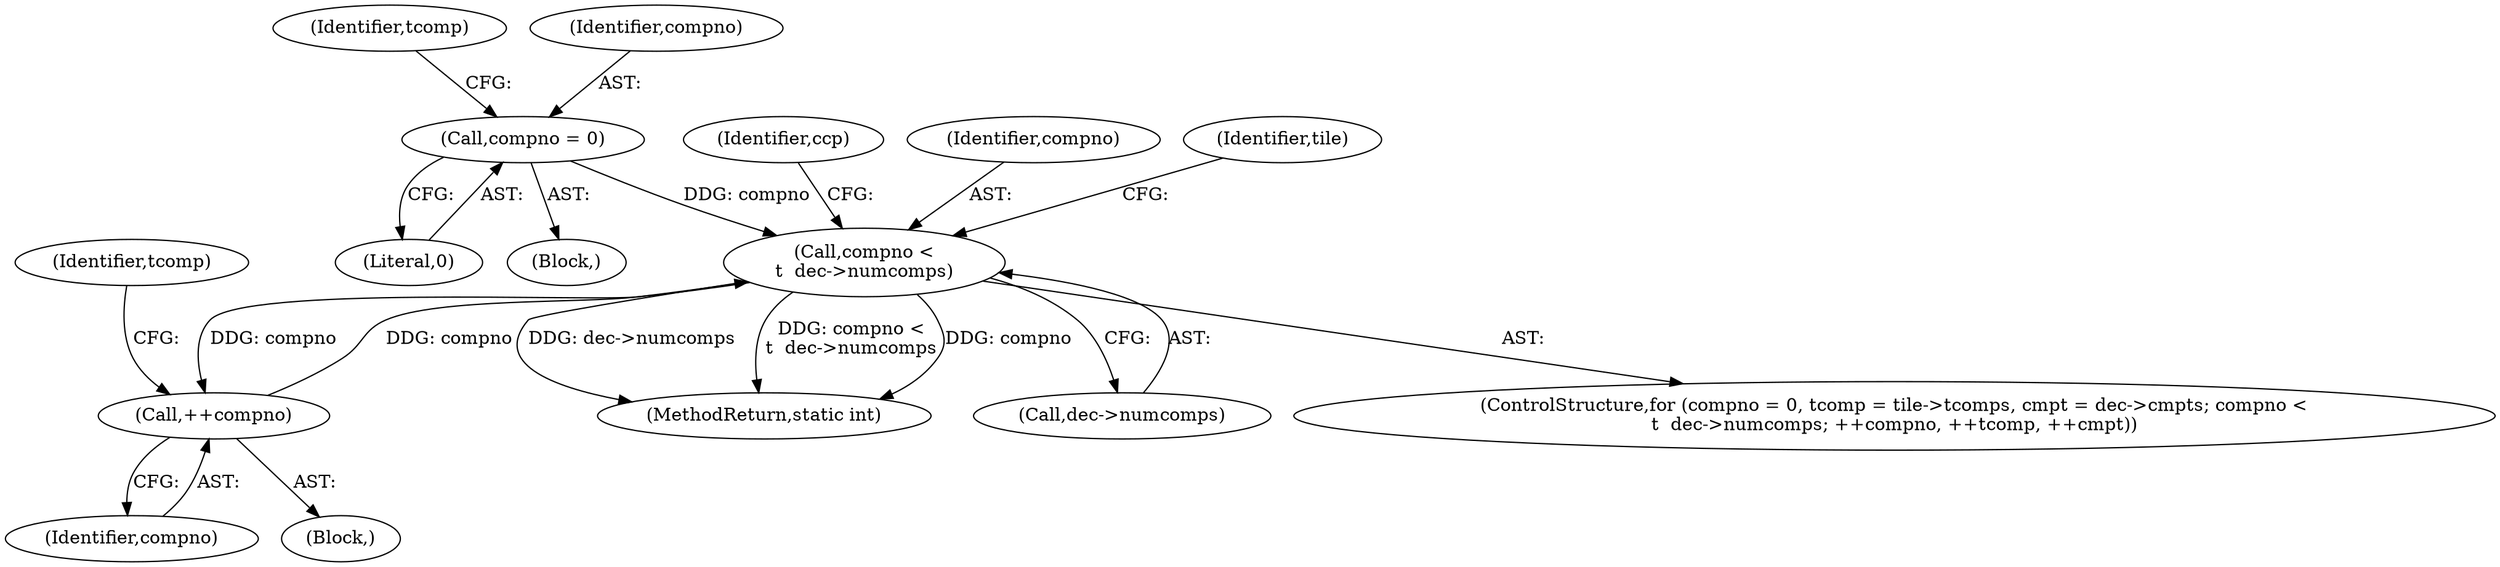 digraph "0_jasper_1abc2e5a401a4bf1d5ca4df91358ce5df111f495@pointer" {
"1000186" [label="(Call,compno <\n\t  dec->numcomps)"];
"1000192" [label="(Call,++compno)"];
"1000186" [label="(Call,compno <\n\t  dec->numcomps)"];
"1000172" [label="(Call,compno = 0)"];
"1000193" [label="(Identifier,compno)"];
"1000201" [label="(Identifier,ccp)"];
"1000177" [label="(Identifier,tcomp)"];
"1001419" [label="(MethodReturn,static int)"];
"1000174" [label="(Literal,0)"];
"1000188" [label="(Call,dec->numcomps)"];
"1000191" [label="(Block,)"];
"1000196" [label="(Identifier,tcomp)"];
"1000170" [label="(ControlStructure,for (compno = 0, tcomp = tile->tcomps, cmpt = dec->cmpts; compno <\n\t  dec->numcomps; ++compno, ++tcomp, ++cmpt))"];
"1000186" [label="(Call,compno <\n\t  dec->numcomps)"];
"1000187" [label="(Identifier,compno)"];
"1000192" [label="(Call,++compno)"];
"1000171" [label="(Block,)"];
"1001372" [label="(Identifier,tile)"];
"1000173" [label="(Identifier,compno)"];
"1000172" [label="(Call,compno = 0)"];
"1000186" -> "1000170"  [label="AST: "];
"1000186" -> "1000188"  [label="CFG: "];
"1000187" -> "1000186"  [label="AST: "];
"1000188" -> "1000186"  [label="AST: "];
"1000201" -> "1000186"  [label="CFG: "];
"1001372" -> "1000186"  [label="CFG: "];
"1000186" -> "1001419"  [label="DDG: dec->numcomps"];
"1000186" -> "1001419"  [label="DDG: compno <\n\t  dec->numcomps"];
"1000186" -> "1001419"  [label="DDG: compno"];
"1000192" -> "1000186"  [label="DDG: compno"];
"1000172" -> "1000186"  [label="DDG: compno"];
"1000186" -> "1000192"  [label="DDG: compno"];
"1000192" -> "1000191"  [label="AST: "];
"1000192" -> "1000193"  [label="CFG: "];
"1000193" -> "1000192"  [label="AST: "];
"1000196" -> "1000192"  [label="CFG: "];
"1000172" -> "1000171"  [label="AST: "];
"1000172" -> "1000174"  [label="CFG: "];
"1000173" -> "1000172"  [label="AST: "];
"1000174" -> "1000172"  [label="AST: "];
"1000177" -> "1000172"  [label="CFG: "];
}
